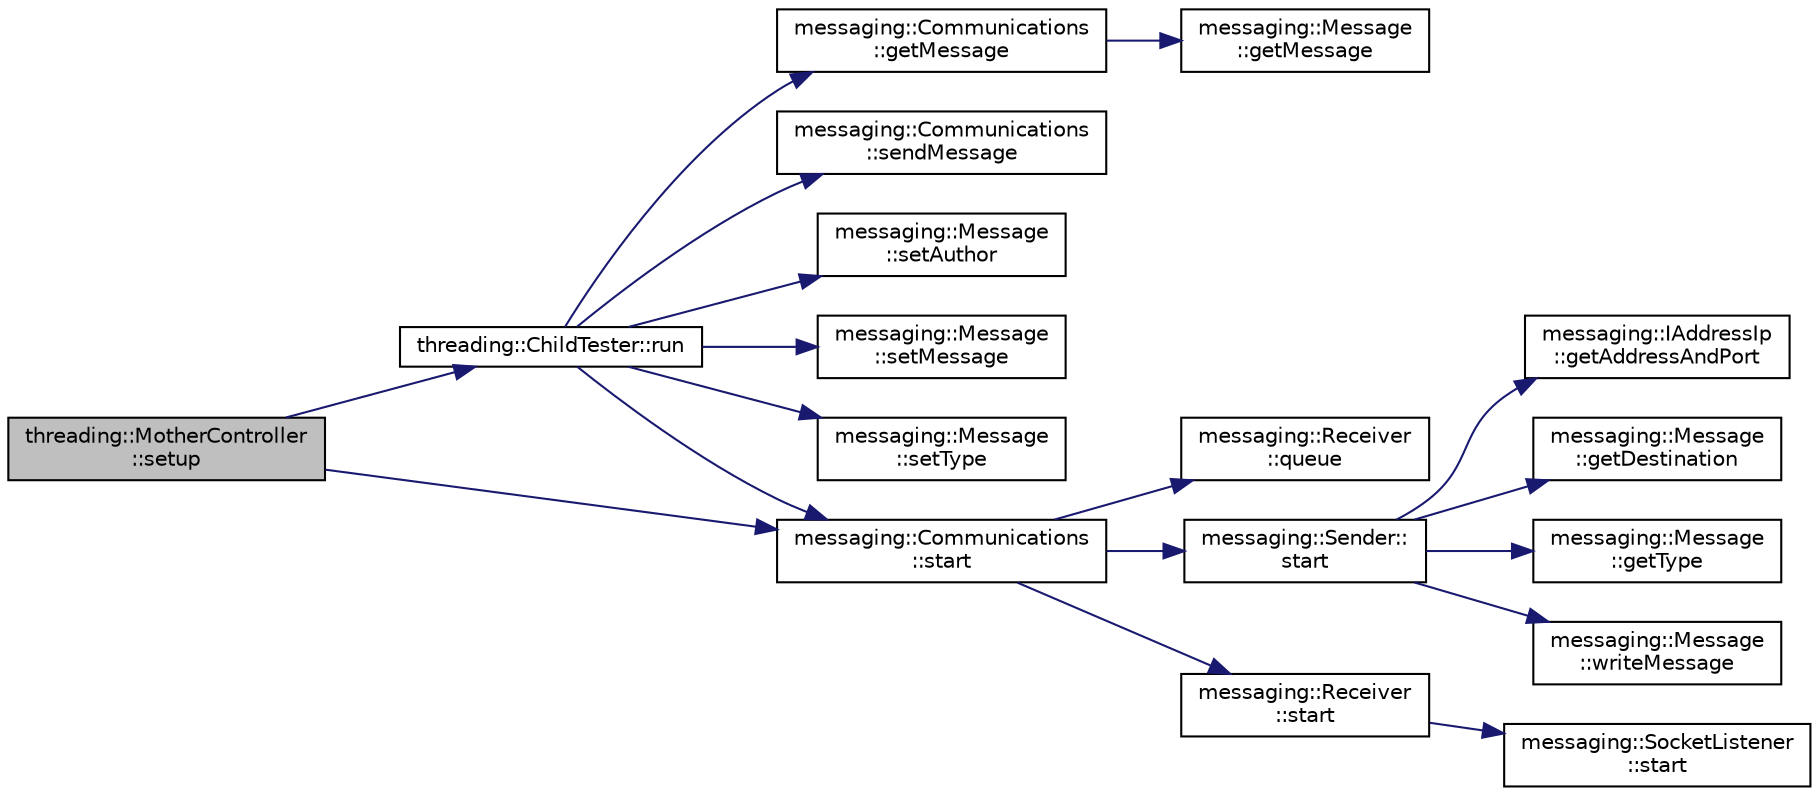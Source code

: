 digraph "threading::MotherController::setup"
{
 // LATEX_PDF_SIZE
  edge [fontname="Helvetica",fontsize="10",labelfontname="Helvetica",labelfontsize="10"];
  node [fontname="Helvetica",fontsize="10",shape=record];
  rankdir="LR";
  Node1 [label="threading::MotherController\l::setup",height=0.2,width=0.4,color="black", fillcolor="grey75", style="filled", fontcolor="black",tooltip="The setup method is used to set the logger and other things needed before running."];
  Node1 -> Node2 [color="midnightblue",fontsize="10",style="solid",fontname="Helvetica"];
  Node2 [label="threading::ChildTester::run",height=0.2,width=0.4,color="black", fillcolor="white", style="filled",URL="$classthreading_1_1_child_tester.html#a9620f7823b0baffc023ef5ad2ff27152",tooltip="This method will start running things. Start communications and run test when asked."];
  Node2 -> Node3 [color="midnightblue",fontsize="10",style="solid",fontname="Helvetica"];
  Node3 [label="messaging::Communications\l::getMessage",height=0.2,width=0.4,color="black", fillcolor="white", style="filled",URL="$classmessaging_1_1_communications.html#ab0e9401a70d1cf25604bd3ad07a36c33",tooltip=" "];
  Node3 -> Node4 [color="midnightblue",fontsize="10",style="solid",fontname="Helvetica"];
  Node4 [label="messaging::Message\l::getMessage",height=0.2,width=0.4,color="black", fillcolor="white", style="filled",URL="$classmessaging_1_1_message.html#a10e3fe197efff8565232d7df23d8c19c",tooltip=" "];
  Node2 -> Node5 [color="midnightblue",fontsize="10",style="solid",fontname="Helvetica"];
  Node5 [label="messaging::Communications\l::sendMessage",height=0.2,width=0.4,color="black", fillcolor="white", style="filled",URL="$classmessaging_1_1_communications.html#ace9f419515066a4dd25eada6ff826341",tooltip=" "];
  Node2 -> Node6 [color="midnightblue",fontsize="10",style="solid",fontname="Helvetica"];
  Node6 [label="messaging::Message\l::setAuthor",height=0.2,width=0.4,color="black", fillcolor="white", style="filled",URL="$classmessaging_1_1_message.html#ab0f55e68e96819e721fb86f6325bedb1",tooltip=" "];
  Node2 -> Node7 [color="midnightblue",fontsize="10",style="solid",fontname="Helvetica"];
  Node7 [label="messaging::Message\l::setMessage",height=0.2,width=0.4,color="black", fillcolor="white", style="filled",URL="$classmessaging_1_1_message.html#a598339cd6881bb7eff09d4b7102177b8",tooltip=" "];
  Node2 -> Node8 [color="midnightblue",fontsize="10",style="solid",fontname="Helvetica"];
  Node8 [label="messaging::Message\l::setType",height=0.2,width=0.4,color="black", fillcolor="white", style="filled",URL="$classmessaging_1_1_message.html#a62ee84a9b628706dff9f1828ea464d28",tooltip=" "];
  Node2 -> Node9 [color="midnightblue",fontsize="10",style="solid",fontname="Helvetica"];
  Node9 [label="messaging::Communications\l::start",height=0.2,width=0.4,color="black", fillcolor="white", style="filled",URL="$classmessaging_1_1_communications.html#a1a93f47c7171939fb74d1f52c814c747",tooltip=" "];
  Node9 -> Node10 [color="midnightblue",fontsize="10",style="solid",fontname="Helvetica"];
  Node10 [label="messaging::Receiver\l::queue",height=0.2,width=0.4,color="black", fillcolor="white", style="filled",URL="$classmessaging_1_1_receiver.html#a91b1ab368f342acf6034a06d28888f0c",tooltip=" "];
  Node9 -> Node11 [color="midnightblue",fontsize="10",style="solid",fontname="Helvetica"];
  Node11 [label="messaging::Sender::\lstart",height=0.2,width=0.4,color="black", fillcolor="white", style="filled",URL="$classmessaging_1_1_sender.html#a6f52ff6506505dd53a3f8f789a4002ef",tooltip=" "];
  Node11 -> Node12 [color="midnightblue",fontsize="10",style="solid",fontname="Helvetica"];
  Node12 [label="messaging::IAddressIp\l::getAddressAndPort",height=0.2,width=0.4,color="black", fillcolor="white", style="filled",URL="$classmessaging_1_1_i_address_ip.html#aca03ee3e47965133ffc3453306dbfb40",tooltip=" "];
  Node11 -> Node13 [color="midnightblue",fontsize="10",style="solid",fontname="Helvetica"];
  Node13 [label="messaging::Message\l::getDestination",height=0.2,width=0.4,color="black", fillcolor="white", style="filled",URL="$classmessaging_1_1_message.html#a04e8b8b70e66d3e8e7a504dd42d819cf",tooltip=" "];
  Node11 -> Node14 [color="midnightblue",fontsize="10",style="solid",fontname="Helvetica"];
  Node14 [label="messaging::Message\l::getType",height=0.2,width=0.4,color="black", fillcolor="white", style="filled",URL="$classmessaging_1_1_message.html#a6bbb938d0158f0fe131fde9a76f3d644",tooltip=" "];
  Node11 -> Node15 [color="midnightblue",fontsize="10",style="solid",fontname="Helvetica"];
  Node15 [label="messaging::Message\l::writeMessage",height=0.2,width=0.4,color="black", fillcolor="white", style="filled",URL="$classmessaging_1_1_message.html#a46b1a125113b3e3ea83dbfb5c492455b",tooltip=" "];
  Node9 -> Node16 [color="midnightblue",fontsize="10",style="solid",fontname="Helvetica"];
  Node16 [label="messaging::Receiver\l::start",height=0.2,width=0.4,color="black", fillcolor="white", style="filled",URL="$classmessaging_1_1_receiver.html#a7e524ad4a1147f8968dd980f00c8a9d1",tooltip=" "];
  Node16 -> Node17 [color="midnightblue",fontsize="10",style="solid",fontname="Helvetica"];
  Node17 [label="messaging::SocketListener\l::start",height=0.2,width=0.4,color="black", fillcolor="white", style="filled",URL="$classmessaging_1_1_socket_listener.html#afaa24fc8b00669db93aa549928276d21",tooltip=" "];
  Node1 -> Node9 [color="midnightblue",fontsize="10",style="solid",fontname="Helvetica"];
}
